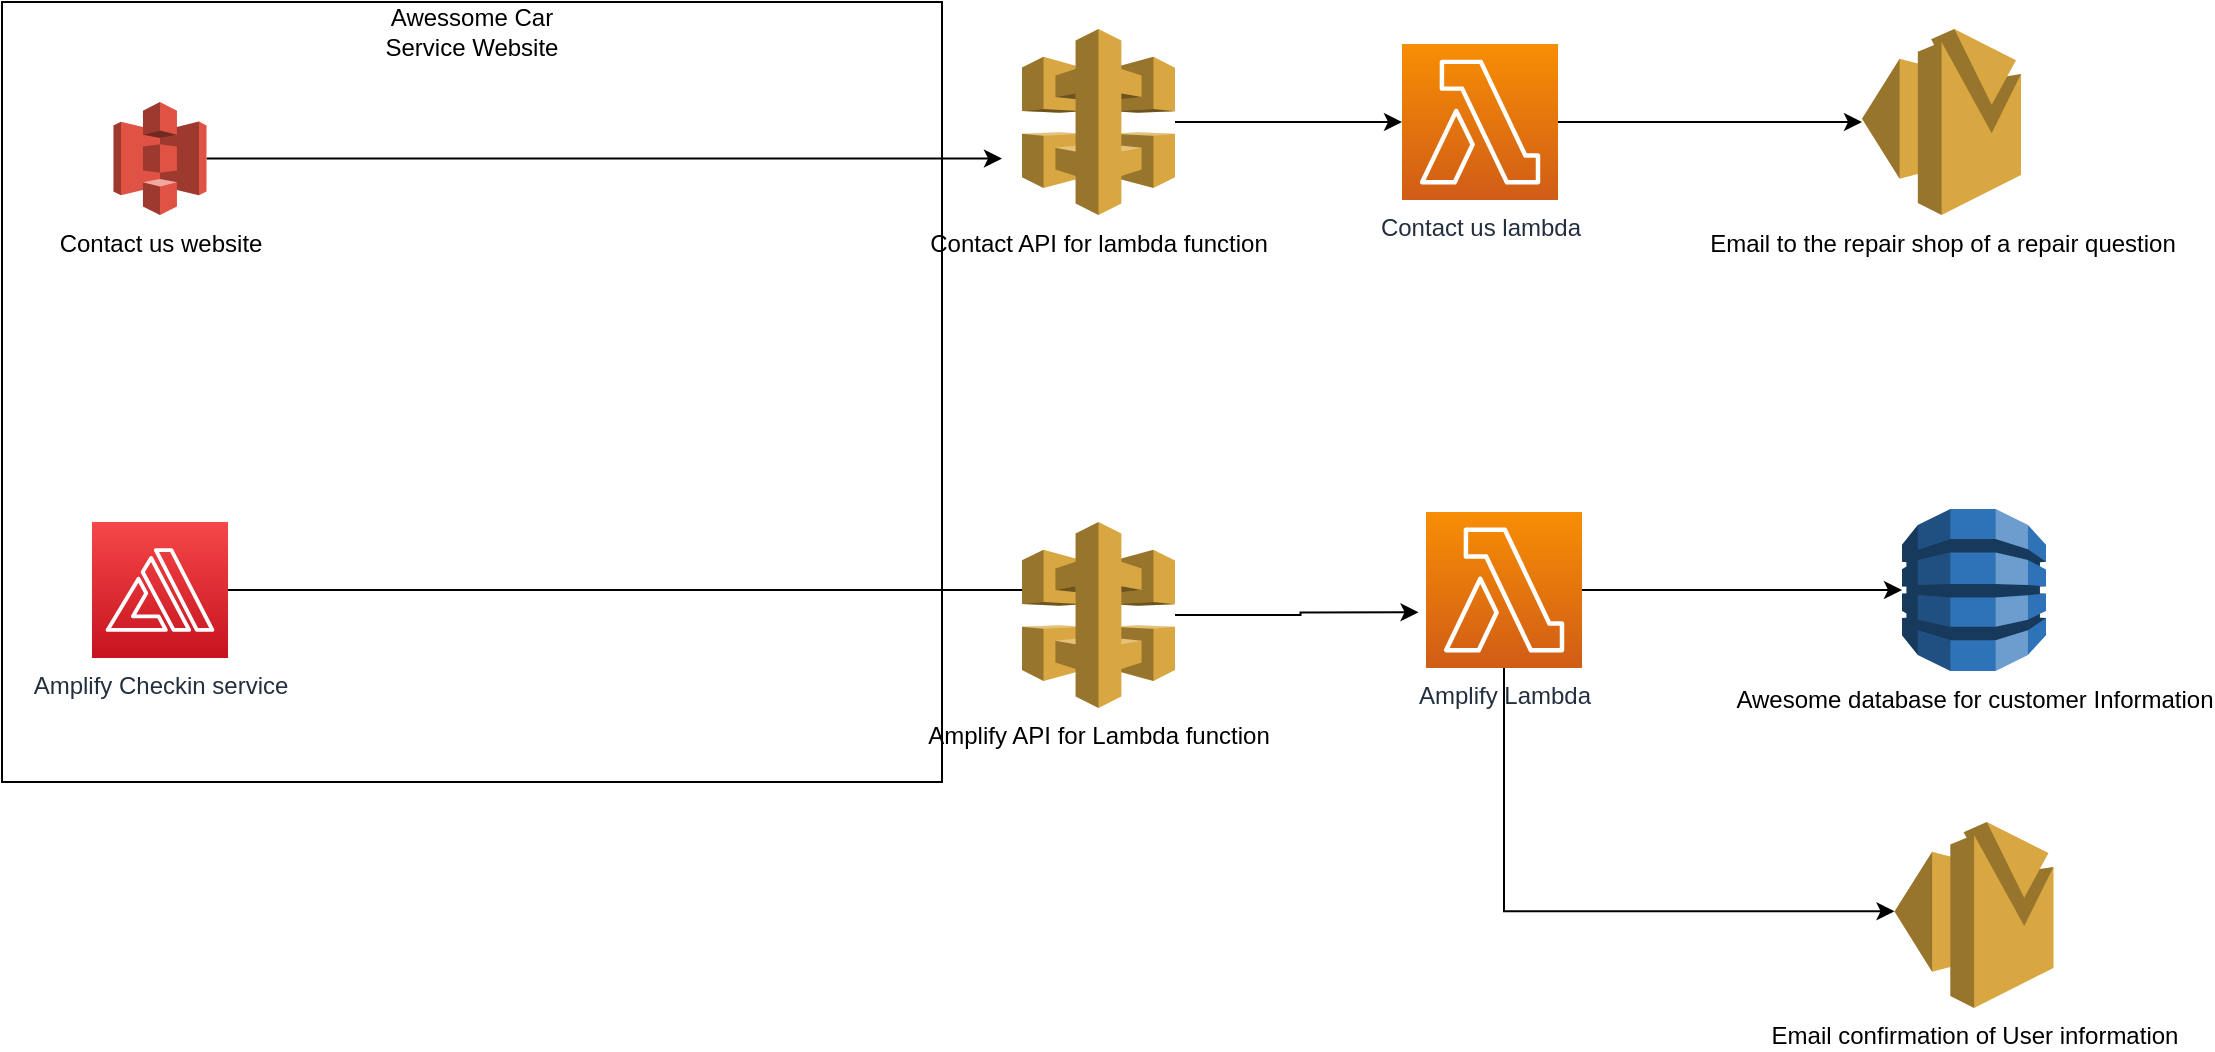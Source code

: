<mxfile version="21.6.8" type="device">
  <diagram name="Page-1" id="MkljYc-YyHGdBVYhd7IP">
    <mxGraphModel dx="3468" dy="1893" grid="1" gridSize="10" guides="1" tooltips="1" connect="1" arrows="1" fold="1" page="1" pageScale="1" pageWidth="850" pageHeight="1100" math="0" shadow="0">
      <root>
        <mxCell id="0" />
        <mxCell id="1" parent="0" />
        <mxCell id="Oduxze_nac7bNfnkiHdX-5" value="" style="rounded=0;whiteSpace=wrap;html=1;" vertex="1" parent="1">
          <mxGeometry x="-1640" y="-1040" width="470" height="390" as="geometry" />
        </mxCell>
        <mxCell id="Oduxze_nac7bNfnkiHdX-16" style="edgeStyle=orthogonalEdgeStyle;rounded=0;orthogonalLoop=1;jettySize=auto;html=1;" edge="1" parent="1" source="Oduxze_nac7bNfnkiHdX-6">
          <mxGeometry relative="1" as="geometry">
            <mxPoint x="-1140" y="-961.735" as="targetPoint" />
          </mxGeometry>
        </mxCell>
        <mxCell id="Oduxze_nac7bNfnkiHdX-6" value="Contact us website" style="outlineConnect=0;dashed=0;verticalLabelPosition=bottom;verticalAlign=top;align=center;html=1;shape=mxgraph.aws3.s3;fillColor=#E05243;gradientColor=none;" vertex="1" parent="1">
          <mxGeometry x="-1584.25" y="-990" width="46.5" height="56.53" as="geometry" />
        </mxCell>
        <mxCell id="Oduxze_nac7bNfnkiHdX-15" style="edgeStyle=orthogonalEdgeStyle;rounded=0;orthogonalLoop=1;jettySize=auto;html=1;entryX=0.131;entryY=0.366;entryDx=0;entryDy=0;entryPerimeter=0;" edge="1" parent="1" source="Oduxze_nac7bNfnkiHdX-8" target="Oduxze_nac7bNfnkiHdX-11">
          <mxGeometry relative="1" as="geometry" />
        </mxCell>
        <mxCell id="Oduxze_nac7bNfnkiHdX-8" value="Amplify Checkin service" style="sketch=0;points=[[0,0,0],[0.25,0,0],[0.5,0,0],[0.75,0,0],[1,0,0],[0,1,0],[0.25,1,0],[0.5,1,0],[0.75,1,0],[1,1,0],[0,0.25,0],[0,0.5,0],[0,0.75,0],[1,0.25,0],[1,0.5,0],[1,0.75,0]];outlineConnect=0;fontColor=#232F3E;gradientColor=#F54749;gradientDirection=north;fillColor=#C7131F;strokeColor=#ffffff;dashed=0;verticalLabelPosition=bottom;verticalAlign=top;align=center;html=1;fontSize=12;fontStyle=0;aspect=fixed;shape=mxgraph.aws4.resourceIcon;resIcon=mxgraph.aws4.amplify;" vertex="1" parent="1">
          <mxGeometry x="-1595" y="-780" width="68" height="68" as="geometry" />
        </mxCell>
        <mxCell id="Oduxze_nac7bNfnkiHdX-10" value="Awessome Car Service Website" style="text;html=1;strokeColor=none;fillColor=none;align=center;verticalAlign=middle;whiteSpace=wrap;rounded=0;" vertex="1" parent="1">
          <mxGeometry x="-1465" y="-1040" width="120" height="30" as="geometry" />
        </mxCell>
        <mxCell id="Oduxze_nac7bNfnkiHdX-20" style="edgeStyle=orthogonalEdgeStyle;rounded=0;orthogonalLoop=1;jettySize=auto;html=1;entryX=-0.048;entryY=0.643;entryDx=0;entryDy=0;entryPerimeter=0;" edge="1" parent="1" source="Oduxze_nac7bNfnkiHdX-11" target="Oduxze_nac7bNfnkiHdX-17">
          <mxGeometry relative="1" as="geometry" />
        </mxCell>
        <mxCell id="Oduxze_nac7bNfnkiHdX-11" value="Amplify API for Lambda function" style="outlineConnect=0;dashed=0;verticalLabelPosition=bottom;verticalAlign=top;align=center;html=1;shape=mxgraph.aws3.api_gateway;fillColor=#D9A741;gradientColor=none;" vertex="1" parent="1">
          <mxGeometry x="-1130" y="-780" width="76.5" height="93" as="geometry" />
        </mxCell>
        <mxCell id="Oduxze_nac7bNfnkiHdX-19" style="edgeStyle=orthogonalEdgeStyle;rounded=0;orthogonalLoop=1;jettySize=auto;html=1;entryX=0;entryY=0.5;entryDx=0;entryDy=0;entryPerimeter=0;" edge="1" parent="1" source="Oduxze_nac7bNfnkiHdX-12" target="Oduxze_nac7bNfnkiHdX-18">
          <mxGeometry relative="1" as="geometry" />
        </mxCell>
        <mxCell id="Oduxze_nac7bNfnkiHdX-12" value="Contact API for lambda function" style="outlineConnect=0;dashed=0;verticalLabelPosition=bottom;verticalAlign=top;align=center;html=1;shape=mxgraph.aws3.api_gateway;fillColor=#D9A741;gradientColor=none;" vertex="1" parent="1">
          <mxGeometry x="-1130" y="-1026.47" width="76.5" height="93" as="geometry" />
        </mxCell>
        <mxCell id="Oduxze_nac7bNfnkiHdX-22" style="edgeStyle=orthogonalEdgeStyle;rounded=0;orthogonalLoop=1;jettySize=auto;html=1;" edge="1" parent="1" source="Oduxze_nac7bNfnkiHdX-17" target="Oduxze_nac7bNfnkiHdX-21">
          <mxGeometry relative="1" as="geometry" />
        </mxCell>
        <mxCell id="Oduxze_nac7bNfnkiHdX-25" style="edgeStyle=orthogonalEdgeStyle;rounded=0;orthogonalLoop=1;jettySize=auto;html=1;exitX=0.5;exitY=1;exitDx=0;exitDy=0;exitPerimeter=0;entryX=0;entryY=0.48;entryDx=0;entryDy=0;entryPerimeter=0;" edge="1" parent="1" source="Oduxze_nac7bNfnkiHdX-17" target="Oduxze_nac7bNfnkiHdX-23">
          <mxGeometry relative="1" as="geometry" />
        </mxCell>
        <mxCell id="Oduxze_nac7bNfnkiHdX-17" value="Amplify Lambda" style="sketch=0;points=[[0,0,0],[0.25,0,0],[0.5,0,0],[0.75,0,0],[1,0,0],[0,1,0],[0.25,1,0],[0.5,1,0],[0.75,1,0],[1,1,0],[0,0.25,0],[0,0.5,0],[0,0.75,0],[1,0.25,0],[1,0.5,0],[1,0.75,0]];outlineConnect=0;fontColor=#232F3E;gradientColor=#F78E04;gradientDirection=north;fillColor=#D05C17;strokeColor=#ffffff;dashed=0;verticalLabelPosition=bottom;verticalAlign=top;align=center;html=1;fontSize=12;fontStyle=0;aspect=fixed;shape=mxgraph.aws4.resourceIcon;resIcon=mxgraph.aws4.lambda;" vertex="1" parent="1">
          <mxGeometry x="-928" y="-785" width="78" height="78" as="geometry" />
        </mxCell>
        <mxCell id="Oduxze_nac7bNfnkiHdX-26" style="edgeStyle=orthogonalEdgeStyle;rounded=0;orthogonalLoop=1;jettySize=auto;html=1;" edge="1" parent="1" source="Oduxze_nac7bNfnkiHdX-18" target="Oduxze_nac7bNfnkiHdX-24">
          <mxGeometry relative="1" as="geometry" />
        </mxCell>
        <mxCell id="Oduxze_nac7bNfnkiHdX-18" value="Contact us lambda" style="sketch=0;points=[[0,0,0],[0.25,0,0],[0.5,0,0],[0.75,0,0],[1,0,0],[0,1,0],[0.25,1,0],[0.5,1,0],[0.75,1,0],[1,1,0],[0,0.25,0],[0,0.5,0],[0,0.75,0],[1,0.25,0],[1,0.5,0],[1,0.75,0]];outlineConnect=0;fontColor=#232F3E;gradientColor=#F78E04;gradientDirection=north;fillColor=#D05C17;strokeColor=#ffffff;dashed=0;verticalLabelPosition=bottom;verticalAlign=top;align=center;html=1;fontSize=12;fontStyle=0;aspect=fixed;shape=mxgraph.aws4.resourceIcon;resIcon=mxgraph.aws4.lambda;" vertex="1" parent="1">
          <mxGeometry x="-940" y="-1018.97" width="78" height="78" as="geometry" />
        </mxCell>
        <mxCell id="Oduxze_nac7bNfnkiHdX-21" value="Awesome database for customer Information" style="outlineConnect=0;dashed=0;verticalLabelPosition=bottom;verticalAlign=top;align=center;html=1;shape=mxgraph.aws3.dynamo_db;fillColor=#2E73B8;gradientColor=none;" vertex="1" parent="1">
          <mxGeometry x="-690" y="-786.5" width="72" height="81" as="geometry" />
        </mxCell>
        <mxCell id="Oduxze_nac7bNfnkiHdX-23" value="Email confirmation of User information" style="outlineConnect=0;dashed=0;verticalLabelPosition=bottom;verticalAlign=top;align=center;html=1;shape=mxgraph.aws3.ses;fillColor=#D9A741;gradientColor=none;" vertex="1" parent="1">
          <mxGeometry x="-693.75" y="-630" width="79.5" height="93" as="geometry" />
        </mxCell>
        <mxCell id="Oduxze_nac7bNfnkiHdX-24" value="Email to the repair shop of a repair question&lt;br&gt;&lt;br&gt;&amp;nbsp;" style="outlineConnect=0;dashed=0;verticalLabelPosition=bottom;verticalAlign=top;align=center;html=1;shape=mxgraph.aws3.ses;fillColor=#D9A741;gradientColor=none;" vertex="1" parent="1">
          <mxGeometry x="-710" y="-1026.47" width="79.5" height="93" as="geometry" />
        </mxCell>
      </root>
    </mxGraphModel>
  </diagram>
</mxfile>
